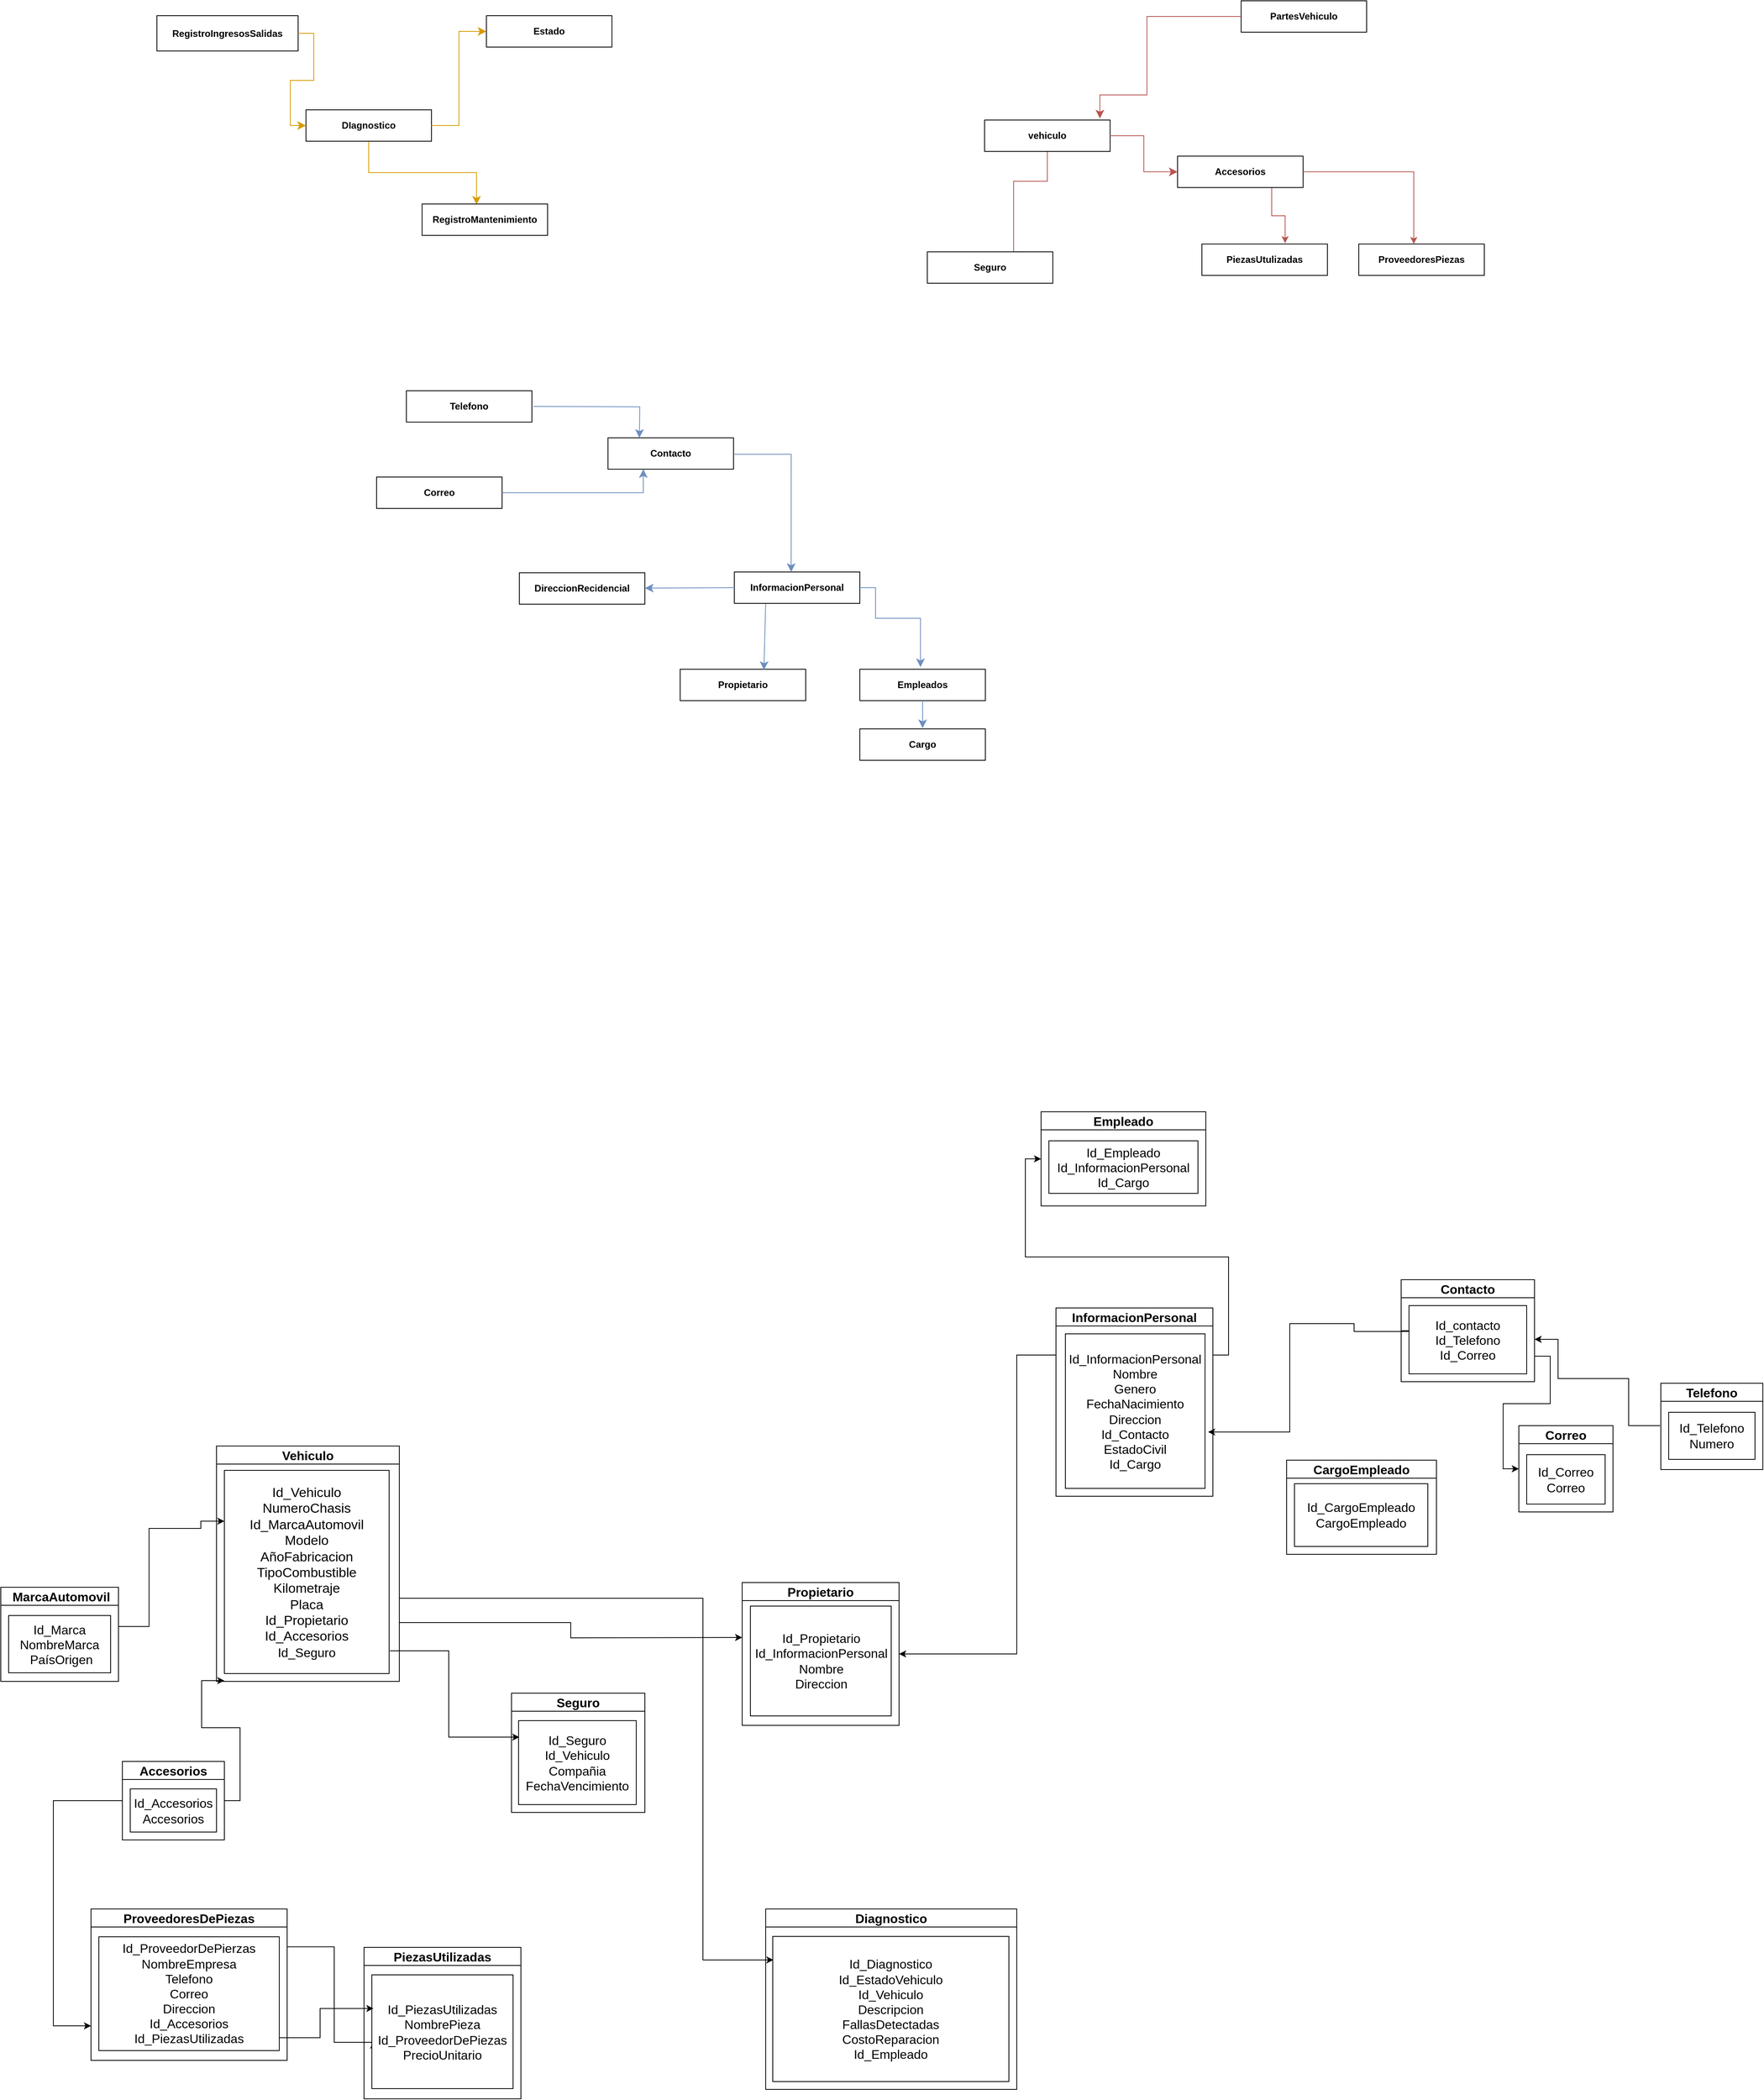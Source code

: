 <mxfile version="21.6.6" type="github">
  <diagram name="Page-1" id="v_KNb9IIgvCKRsmdT4mX">
    <mxGraphModel dx="3749" dy="3336" grid="1" gridSize="10" guides="1" tooltips="1" connect="1" arrows="1" fold="1" page="1" pageScale="1" pageWidth="850" pageHeight="1100" math="0" shadow="0">
      <root>
        <mxCell id="0" />
        <mxCell id="1" parent="0" />
        <mxCell id="u1IWB9qOmliTQuYAhLdm-103" style="edgeStyle=orthogonalEdgeStyle;rounded=0;orthogonalLoop=1;jettySize=auto;html=1;exitX=0.5;exitY=1;exitDx=0;exitDy=0;entryX=0.664;entryY=0.107;entryDx=0;entryDy=0;entryPerimeter=0;fontSize=12;startSize=8;endSize=8;fillColor=#f8cecc;strokeColor=#b85450;" parent="1" source="4ENBnxS4jCJEMje_JMNm-1" target="4ENBnxS4jCJEMje_JMNm-11" edge="1">
          <mxGeometry relative="1" as="geometry">
            <Array as="points">
              <mxPoint x="80" y="-1547" />
              <mxPoint x="52" y="-1547" />
              <mxPoint x="52" y="-1493" />
            </Array>
          </mxGeometry>
        </mxCell>
        <mxCell id="4ENBnxS4jCJEMje_JMNm-1" value="" style="shape=table;startSize=0;container=1;collapsible=0;childLayout=tableLayout;" parent="1" vertex="1">
          <mxGeometry x="15" y="-1625" width="160" height="40" as="geometry" />
        </mxCell>
        <mxCell id="4ENBnxS4jCJEMje_JMNm-2" value="" style="shape=tableRow;horizontal=0;startSize=0;swimlaneHead=0;swimlaneBody=0;strokeColor=inherit;top=0;left=0;bottom=0;right=0;collapsible=0;dropTarget=0;fillColor=none;points=[[0,0.5],[1,0.5]];portConstraint=eastwest;" parent="4ENBnxS4jCJEMje_JMNm-1" vertex="1">
          <mxGeometry width="160" height="40" as="geometry" />
        </mxCell>
        <mxCell id="4ENBnxS4jCJEMje_JMNm-3" value="&lt;b&gt;vehiculo&lt;/b&gt;" style="shape=partialRectangle;html=1;whiteSpace=wrap;connectable=0;strokeColor=inherit;overflow=hidden;fillColor=none;top=0;left=0;bottom=0;right=0;pointerEvents=1;" parent="4ENBnxS4jCJEMje_JMNm-2" vertex="1">
          <mxGeometry width="160" height="40" as="geometry">
            <mxRectangle width="160" height="40" as="alternateBounds" />
          </mxGeometry>
        </mxCell>
        <mxCell id="4ENBnxS4jCJEMje_JMNm-4" value="" style="shape=table;startSize=0;container=1;collapsible=0;childLayout=tableLayout;" parent="1" vertex="1">
          <mxGeometry x="-373" y="-925" width="160" height="40" as="geometry" />
        </mxCell>
        <mxCell id="4ENBnxS4jCJEMje_JMNm-5" value="" style="shape=tableRow;horizontal=0;startSize=0;swimlaneHead=0;swimlaneBody=0;strokeColor=inherit;top=0;left=0;bottom=0;right=0;collapsible=0;dropTarget=0;fillColor=none;points=[[0,0.5],[1,0.5]];portConstraint=eastwest;" parent="4ENBnxS4jCJEMje_JMNm-4" vertex="1">
          <mxGeometry width="160" height="40" as="geometry" />
        </mxCell>
        <mxCell id="4ENBnxS4jCJEMje_JMNm-6" value="&lt;b&gt;Propietario&lt;/b&gt;" style="shape=partialRectangle;html=1;whiteSpace=wrap;connectable=0;strokeColor=inherit;overflow=hidden;fillColor=none;top=0;left=0;bottom=0;right=0;pointerEvents=1;" parent="4ENBnxS4jCJEMje_JMNm-5" vertex="1">
          <mxGeometry width="160" height="40" as="geometry">
            <mxRectangle width="160" height="40" as="alternateBounds" />
          </mxGeometry>
        </mxCell>
        <mxCell id="4ENBnxS4jCJEMje_JMNm-10" value="" style="shape=table;startSize=0;container=1;collapsible=0;childLayout=tableLayout;" parent="1" vertex="1">
          <mxGeometry x="-58" y="-1457" width="160" height="40" as="geometry" />
        </mxCell>
        <mxCell id="4ENBnxS4jCJEMje_JMNm-11" value="" style="shape=tableRow;horizontal=0;startSize=0;swimlaneHead=0;swimlaneBody=0;strokeColor=inherit;top=0;left=0;bottom=0;right=0;collapsible=0;dropTarget=0;fillColor=none;points=[[0,0.5],[1,0.5]];portConstraint=eastwest;" parent="4ENBnxS4jCJEMje_JMNm-10" vertex="1">
          <mxGeometry width="160" height="40" as="geometry" />
        </mxCell>
        <mxCell id="4ENBnxS4jCJEMje_JMNm-12" value="&lt;b&gt;Seguro&lt;/b&gt;" style="shape=partialRectangle;html=1;whiteSpace=wrap;connectable=0;strokeColor=inherit;overflow=hidden;fillColor=none;top=0;left=0;bottom=0;right=0;pointerEvents=1;" parent="4ENBnxS4jCJEMje_JMNm-11" vertex="1">
          <mxGeometry width="160" height="40" as="geometry">
            <mxRectangle width="160" height="40" as="alternateBounds" />
          </mxGeometry>
        </mxCell>
        <mxCell id="4ENBnxS4jCJEMje_JMNm-13" value="" style="shape=table;startSize=0;container=1;collapsible=0;childLayout=tableLayout;" parent="1" vertex="1">
          <mxGeometry x="-1040" y="-1758" width="180" height="45" as="geometry" />
        </mxCell>
        <mxCell id="4ENBnxS4jCJEMje_JMNm-14" value="" style="shape=tableRow;horizontal=0;startSize=0;swimlaneHead=0;swimlaneBody=0;strokeColor=inherit;top=0;left=0;bottom=0;right=0;collapsible=0;dropTarget=0;fillColor=none;points=[[0,0.5],[1,0.5]];portConstraint=eastwest;" parent="4ENBnxS4jCJEMje_JMNm-13" vertex="1">
          <mxGeometry width="180" height="45" as="geometry" />
        </mxCell>
        <mxCell id="4ENBnxS4jCJEMje_JMNm-15" value="&lt;b&gt;RegistroIngresosSalidas&lt;/b&gt;" style="shape=partialRectangle;html=1;whiteSpace=wrap;connectable=0;strokeColor=inherit;overflow=hidden;fillColor=none;top=0;left=0;bottom=0;right=0;pointerEvents=1;" parent="4ENBnxS4jCJEMje_JMNm-14" vertex="1">
          <mxGeometry width="180" height="45" as="geometry">
            <mxRectangle width="180" height="45" as="alternateBounds" />
          </mxGeometry>
        </mxCell>
        <mxCell id="gA-Kbzovyv9Dv5qTg1MU-6" style="edgeStyle=orthogonalEdgeStyle;rounded=0;orthogonalLoop=1;jettySize=auto;html=1;exitX=0.75;exitY=1;exitDx=0;exitDy=0;entryX=0.663;entryY=-0.025;entryDx=0;entryDy=0;entryPerimeter=0;fillColor=#f8cecc;strokeColor=#b85450;" parent="1" source="4ENBnxS4jCJEMje_JMNm-19" target="u1IWB9qOmliTQuYAhLdm-123" edge="1">
          <mxGeometry relative="1" as="geometry" />
        </mxCell>
        <mxCell id="4ENBnxS4jCJEMje_JMNm-19" value="" style="shape=table;startSize=0;container=1;collapsible=0;childLayout=tableLayout;" parent="1" vertex="1">
          <mxGeometry x="261" y="-1579" width="160" height="40" as="geometry" />
        </mxCell>
        <mxCell id="4ENBnxS4jCJEMje_JMNm-20" value="" style="shape=tableRow;horizontal=0;startSize=0;swimlaneHead=0;swimlaneBody=0;strokeColor=inherit;top=0;left=0;bottom=0;right=0;collapsible=0;dropTarget=0;fillColor=none;points=[[0,0.5],[1,0.5]];portConstraint=eastwest;" parent="4ENBnxS4jCJEMje_JMNm-19" vertex="1">
          <mxGeometry width="160" height="40" as="geometry" />
        </mxCell>
        <mxCell id="4ENBnxS4jCJEMje_JMNm-21" value="&lt;b&gt;Accesorios&lt;/b&gt;" style="shape=partialRectangle;html=1;whiteSpace=wrap;connectable=0;strokeColor=inherit;overflow=hidden;fillColor=none;top=0;left=0;bottom=0;right=0;pointerEvents=1;" parent="4ENBnxS4jCJEMje_JMNm-20" vertex="1">
          <mxGeometry width="160" height="40" as="geometry">
            <mxRectangle width="160" height="40" as="alternateBounds" />
          </mxGeometry>
        </mxCell>
        <mxCell id="u1IWB9qOmliTQuYAhLdm-108" value="" style="edgeStyle=orthogonalEdgeStyle;rounded=0;orthogonalLoop=1;jettySize=auto;html=1;fontSize=12;startSize=8;endSize=8;entryX=0.434;entryY=0.019;entryDx=0;entryDy=0;entryPerimeter=0;fillColor=#ffe6cc;strokeColor=#d79b00;" parent="1" source="4ENBnxS4jCJEMje_JMNm-22" target="u1IWB9qOmliTQuYAhLdm-88" edge="1">
          <mxGeometry relative="1" as="geometry">
            <mxPoint x="-780.723" y="-1450" as="targetPoint" />
          </mxGeometry>
        </mxCell>
        <mxCell id="4ENBnxS4jCJEMje_JMNm-22" value="" style="shape=table;startSize=0;container=1;collapsible=0;childLayout=tableLayout;" parent="1" vertex="1">
          <mxGeometry x="-850" y="-1638" width="160" height="40" as="geometry" />
        </mxCell>
        <mxCell id="4ENBnxS4jCJEMje_JMNm-23" value="" style="shape=tableRow;horizontal=0;startSize=0;swimlaneHead=0;swimlaneBody=0;strokeColor=inherit;top=0;left=0;bottom=0;right=0;collapsible=0;dropTarget=0;fillColor=none;points=[[0,0.5],[1,0.5]];portConstraint=eastwest;" parent="4ENBnxS4jCJEMje_JMNm-22" vertex="1">
          <mxGeometry width="160" height="40" as="geometry" />
        </mxCell>
        <mxCell id="4ENBnxS4jCJEMje_JMNm-24" value="&lt;b&gt;DIagnostico&lt;/b&gt;" style="shape=partialRectangle;html=1;whiteSpace=wrap;connectable=0;strokeColor=inherit;overflow=hidden;fillColor=none;top=0;left=0;bottom=0;right=0;pointerEvents=1;" parent="4ENBnxS4jCJEMje_JMNm-23" vertex="1">
          <mxGeometry width="160" height="40" as="geometry">
            <mxRectangle width="160" height="40" as="alternateBounds" />
          </mxGeometry>
        </mxCell>
        <mxCell id="u1IWB9qOmliTQuYAhLdm-117" style="edgeStyle=none;curved=1;rounded=0;orthogonalLoop=1;jettySize=auto;html=1;exitX=0.25;exitY=1;exitDx=0;exitDy=0;entryX=0.667;entryY=0.021;entryDx=0;entryDy=0;entryPerimeter=0;fontSize=12;startSize=8;endSize=8;fillColor=#dae8fc;strokeColor=#6c8ebf;" parent="1" source="4ENBnxS4jCJEMje_JMNm-25" target="4ENBnxS4jCJEMje_JMNm-5" edge="1">
          <mxGeometry relative="1" as="geometry" />
        </mxCell>
        <mxCell id="4ENBnxS4jCJEMje_JMNm-25" value="" style="shape=table;startSize=0;container=1;collapsible=0;childLayout=tableLayout;" parent="1" vertex="1">
          <mxGeometry x="-304" y="-1049" width="160" height="40" as="geometry" />
        </mxCell>
        <mxCell id="4ENBnxS4jCJEMje_JMNm-26" value="" style="shape=tableRow;horizontal=0;startSize=0;swimlaneHead=0;swimlaneBody=0;strokeColor=inherit;top=0;left=0;bottom=0;right=0;collapsible=0;dropTarget=0;fillColor=none;points=[[0,0.5],[1,0.5]];portConstraint=eastwest;" parent="4ENBnxS4jCJEMje_JMNm-25" vertex="1">
          <mxGeometry width="160" height="40" as="geometry" />
        </mxCell>
        <mxCell id="4ENBnxS4jCJEMje_JMNm-27" value="&lt;b&gt;InformacionPersonal&lt;/b&gt;" style="shape=partialRectangle;html=1;whiteSpace=wrap;connectable=0;strokeColor=inherit;overflow=hidden;fillColor=none;top=0;left=0;bottom=0;right=0;pointerEvents=1;" parent="4ENBnxS4jCJEMje_JMNm-26" vertex="1">
          <mxGeometry width="160" height="40" as="geometry">
            <mxRectangle width="160" height="40" as="alternateBounds" />
          </mxGeometry>
        </mxCell>
        <mxCell id="4ENBnxS4jCJEMje_JMNm-28" value="" style="shape=table;startSize=0;container=1;collapsible=0;childLayout=tableLayout;" parent="1" vertex="1">
          <mxGeometry x="342" y="-1777" width="160" height="40" as="geometry" />
        </mxCell>
        <mxCell id="4ENBnxS4jCJEMje_JMNm-29" value="" style="shape=tableRow;horizontal=0;startSize=0;swimlaneHead=0;swimlaneBody=0;strokeColor=inherit;top=0;left=0;bottom=0;right=0;collapsible=0;dropTarget=0;fillColor=none;points=[[0,0.5],[1,0.5]];portConstraint=eastwest;" parent="4ENBnxS4jCJEMje_JMNm-28" vertex="1">
          <mxGeometry width="160" height="40" as="geometry" />
        </mxCell>
        <mxCell id="4ENBnxS4jCJEMje_JMNm-30" value="&lt;b&gt;PartesVehiculo&lt;/b&gt;" style="shape=partialRectangle;html=1;whiteSpace=wrap;connectable=0;strokeColor=inherit;overflow=hidden;fillColor=none;top=0;left=0;bottom=0;right=0;pointerEvents=1;" parent="4ENBnxS4jCJEMje_JMNm-29" vertex="1">
          <mxGeometry width="160" height="40" as="geometry">
            <mxRectangle width="160" height="40" as="alternateBounds" />
          </mxGeometry>
        </mxCell>
        <mxCell id="4ENBnxS4jCJEMje_JMNm-34" value="" style="shape=table;startSize=0;container=1;collapsible=0;childLayout=tableLayout;" parent="1" vertex="1">
          <mxGeometry x="-620" y="-1758" width="160" height="40" as="geometry" />
        </mxCell>
        <mxCell id="4ENBnxS4jCJEMje_JMNm-35" value="" style="shape=tableRow;horizontal=0;startSize=0;swimlaneHead=0;swimlaneBody=0;strokeColor=inherit;top=0;left=0;bottom=0;right=0;collapsible=0;dropTarget=0;fillColor=none;points=[[0,0.5],[1,0.5]];portConstraint=eastwest;" parent="4ENBnxS4jCJEMje_JMNm-34" vertex="1">
          <mxGeometry width="160" height="40" as="geometry" />
        </mxCell>
        <mxCell id="4ENBnxS4jCJEMje_JMNm-36" value="&lt;b&gt;Estado&lt;/b&gt;" style="shape=partialRectangle;html=1;whiteSpace=wrap;connectable=0;strokeColor=inherit;overflow=hidden;fillColor=none;top=0;left=0;bottom=0;right=0;pointerEvents=1;" parent="4ENBnxS4jCJEMje_JMNm-35" vertex="1">
          <mxGeometry width="160" height="40" as="geometry">
            <mxRectangle width="160" height="40" as="alternateBounds" />
          </mxGeometry>
        </mxCell>
        <mxCell id="4ENBnxS4jCJEMje_JMNm-37" value="" style="shape=table;startSize=0;container=1;collapsible=0;childLayout=tableLayout;" parent="1" vertex="1">
          <mxGeometry x="-465" y="-1220" width="160" height="40" as="geometry" />
        </mxCell>
        <mxCell id="4ENBnxS4jCJEMje_JMNm-38" value="" style="shape=tableRow;horizontal=0;startSize=0;swimlaneHead=0;swimlaneBody=0;strokeColor=inherit;top=0;left=0;bottom=0;right=0;collapsible=0;dropTarget=0;fillColor=none;points=[[0,0.5],[1,0.5]];portConstraint=eastwest;" parent="4ENBnxS4jCJEMje_JMNm-37" vertex="1">
          <mxGeometry width="160" height="40" as="geometry" />
        </mxCell>
        <mxCell id="4ENBnxS4jCJEMje_JMNm-39" value="&lt;b&gt;Contacto&lt;/b&gt;" style="shape=partialRectangle;html=1;whiteSpace=wrap;connectable=0;strokeColor=inherit;overflow=hidden;fillColor=none;top=0;left=0;bottom=0;right=0;pointerEvents=1;" parent="4ENBnxS4jCJEMje_JMNm-38" vertex="1">
          <mxGeometry width="160" height="40" as="geometry">
            <mxRectangle width="160" height="40" as="alternateBounds" />
          </mxGeometry>
        </mxCell>
        <mxCell id="gA-Kbzovyv9Dv5qTg1MU-23" style="edgeStyle=orthogonalEdgeStyle;rounded=0;orthogonalLoop=1;jettySize=auto;html=1;exitX=0.75;exitY=1;exitDx=0;exitDy=0;" parent="1" edge="1">
          <mxGeometry relative="1" as="geometry">
            <mxPoint x="-578" y="436" as="targetPoint" />
            <mxPoint x="-743" y="326" as="sourcePoint" />
            <Array as="points">
              <mxPoint x="-668" y="326" />
              <mxPoint x="-668" y="436" />
            </Array>
          </mxGeometry>
        </mxCell>
        <mxCell id="gA-Kbzovyv9Dv5qTg1MU-31" style="edgeStyle=orthogonalEdgeStyle;rounded=0;orthogonalLoop=1;jettySize=auto;html=1;exitX=1;exitY=0.75;exitDx=0;exitDy=0;" parent="1" source="u1IWB9qOmliTQuYAhLdm-1" edge="1">
          <mxGeometry relative="1" as="geometry">
            <mxPoint x="-294" y="309" as="targetPoint" />
          </mxGeometry>
        </mxCell>
        <mxCell id="gA-Kbzovyv9Dv5qTg1MU-49" style="edgeStyle=orthogonalEdgeStyle;rounded=0;orthogonalLoop=1;jettySize=auto;html=1;exitX=1;exitY=0.5;exitDx=0;exitDy=0;entryX=0.003;entryY=0.162;entryDx=0;entryDy=0;entryPerimeter=0;" parent="1" source="u1IWB9qOmliTQuYAhLdm-1" target="gA-Kbzovyv9Dv5qTg1MU-48" edge="1">
          <mxGeometry relative="1" as="geometry">
            <Array as="points">
              <mxPoint x="-344" y="259" />
              <mxPoint x="-344" y="720" />
            </Array>
          </mxGeometry>
        </mxCell>
        <mxCell id="u1IWB9qOmliTQuYAhLdm-1" value="Vehiculo" style="swimlane;whiteSpace=wrap;html=1;fontSize=16;fillColor=none;" parent="1" vertex="1">
          <mxGeometry x="-964" y="65" width="233" height="300" as="geometry">
            <mxRectangle x="-930" y="20" width="110" height="36" as="alternateBounds" />
          </mxGeometry>
        </mxCell>
        <mxCell id="u1IWB9qOmliTQuYAhLdm-2" value="&lt;div style=&quot;font-size: 17px;&quot;&gt;&lt;font style=&quot;font-size: 17px;&quot;&gt;Id_Vehiculo&lt;/font&gt;&lt;/div&gt;&lt;div style=&quot;font-size: 17px;&quot;&gt;&lt;font style=&quot;font-size: 17px;&quot;&gt;NumeroChasis&lt;/font&gt;&lt;/div&gt;&lt;div style=&quot;font-size: 17px;&quot;&gt;&lt;font style=&quot;font-size: 17px;&quot;&gt;Id_MarcaAutomovil&lt;/font&gt;&lt;/div&gt;&lt;div style=&quot;font-size: 17px;&quot;&gt;&lt;font style=&quot;font-size: 17px;&quot;&gt;Modelo&lt;/font&gt;&lt;/div&gt;&lt;div style=&quot;font-size: 17px;&quot;&gt;&lt;font style=&quot;font-size: 17px;&quot;&gt;AñoFabricacion&lt;/font&gt;&lt;/div&gt;&lt;div style=&quot;font-size: 17px;&quot;&gt;&lt;font style=&quot;font-size: 17px;&quot;&gt;TipoCombustible&lt;/font&gt;&lt;/div&gt;&lt;div style=&quot;font-size: 17px;&quot;&gt;&lt;font style=&quot;font-size: 17px;&quot;&gt;Kilometraje&lt;/font&gt;&lt;/div&gt;&lt;div style=&quot;font-size: 17px;&quot;&gt;&lt;font style=&quot;font-size: 17px;&quot;&gt;Placa&lt;/font&gt;&lt;/div&gt;&lt;div style=&quot;font-size: 17px;&quot;&gt;&lt;font style=&quot;font-size: 17px;&quot;&gt;Id_Propietario&lt;/font&gt;&lt;/div&gt;&lt;div style=&quot;font-size: 17px;&quot;&gt;&lt;font style=&quot;font-size: 17px;&quot;&gt;Id_Accesorios&lt;font style=&quot;font-size: 17px;&quot;&gt;&lt;br&gt;&lt;/font&gt;&lt;/font&gt;&lt;/div&gt;&lt;div&gt;Id_Seguro&lt;br&gt;&lt;/div&gt;" style="rounded=0;whiteSpace=wrap;html=1;fontSize=16;fillColor=none;" parent="u1IWB9qOmliTQuYAhLdm-1" vertex="1">
          <mxGeometry x="10" y="31" width="210" height="259" as="geometry" />
        </mxCell>
        <mxCell id="u1IWB9qOmliTQuYAhLdm-3" value="Propietario" style="swimlane;whiteSpace=wrap;html=1;fontSize=16;" parent="1" vertex="1">
          <mxGeometry x="-294" y="239" width="200" height="182" as="geometry">
            <mxRectangle x="-399" y="390" width="120" height="40" as="alternateBounds" />
          </mxGeometry>
        </mxCell>
        <mxCell id="u1IWB9qOmliTQuYAhLdm-5" value="&lt;div&gt;Id_Propietario&lt;/div&gt;&lt;div&gt;Id_InformacionPersonal&lt;br&gt;&lt;/div&gt;&lt;div&gt;Nombre&lt;/div&gt;&lt;div&gt;Direccion&lt;/div&gt;" style="rounded=0;whiteSpace=wrap;html=1;fontSize=16;" parent="u1IWB9qOmliTQuYAhLdm-3" vertex="1">
          <mxGeometry x="10.5" y="30" width="179.5" height="140" as="geometry" />
        </mxCell>
        <mxCell id="gA-Kbzovyv9Dv5qTg1MU-26" style="edgeStyle=orthogonalEdgeStyle;rounded=0;orthogonalLoop=1;jettySize=auto;html=1;exitX=0;exitY=0.25;exitDx=0;exitDy=0;entryX=1;entryY=0.5;entryDx=0;entryDy=0;" parent="1" source="u1IWB9qOmliTQuYAhLdm-9" target="u1IWB9qOmliTQuYAhLdm-3" edge="1">
          <mxGeometry relative="1" as="geometry">
            <Array as="points">
              <mxPoint x="56" y="-51" />
              <mxPoint x="56" y="330" />
            </Array>
          </mxGeometry>
        </mxCell>
        <mxCell id="gA-Kbzovyv9Dv5qTg1MU-30" style="edgeStyle=orthogonalEdgeStyle;rounded=0;orthogonalLoop=1;jettySize=auto;html=1;exitX=1;exitY=0.25;exitDx=0;exitDy=0;entryX=0;entryY=0.5;entryDx=0;entryDy=0;" parent="1" source="u1IWB9qOmliTQuYAhLdm-9" target="gA-Kbzovyv9Dv5qTg1MU-18" edge="1">
          <mxGeometry relative="1" as="geometry" />
        </mxCell>
        <mxCell id="u1IWB9qOmliTQuYAhLdm-9" value="InformacionPersonal" style="swimlane;whiteSpace=wrap;html=1;fontSize=16;" parent="1" vertex="1">
          <mxGeometry x="106" y="-111" width="200" height="240" as="geometry">
            <mxRectangle x="140" y="70" width="200" height="36" as="alternateBounds" />
          </mxGeometry>
        </mxCell>
        <mxCell id="u1IWB9qOmliTQuYAhLdm-11" value="&lt;div&gt;Id_InformacionPersonal&lt;/div&gt;&lt;div&gt;Nombre&lt;/div&gt;&lt;div&gt;Genero&lt;/div&gt;&lt;div&gt;FechaNacimiento&lt;/div&gt;&lt;div&gt;Direccion&lt;/div&gt;&lt;div&gt;Id_Contacto&lt;/div&gt;&lt;div&gt;EstadoCivil&lt;/div&gt;&lt;div&gt;Id_Cargo&lt;br&gt;&lt;/div&gt;" style="rounded=0;whiteSpace=wrap;html=1;fontSize=16;" parent="u1IWB9qOmliTQuYAhLdm-9" vertex="1">
          <mxGeometry x="12" y="33" width="178" height="197" as="geometry" />
        </mxCell>
        <mxCell id="gA-Kbzovyv9Dv5qTg1MU-35" style="edgeStyle=orthogonalEdgeStyle;rounded=0;orthogonalLoop=1;jettySize=auto;html=1;" parent="1" edge="1">
          <mxGeometry relative="1" as="geometry">
            <mxPoint x="716" y="-71" as="targetPoint" />
            <mxPoint x="876" y="39" as="sourcePoint" />
            <Array as="points">
              <mxPoint x="836" y="-21" />
              <mxPoint x="746" y="-21" />
              <mxPoint x="746" y="-71" />
            </Array>
          </mxGeometry>
        </mxCell>
        <mxCell id="u1IWB9qOmliTQuYAhLdm-12" value="Telefono" style="swimlane;whiteSpace=wrap;html=1;fontSize=16;" parent="1" vertex="1">
          <mxGeometry x="877" y="-15" width="130" height="110" as="geometry">
            <mxRectangle x="-70" y="440" width="110" height="38" as="alternateBounds" />
          </mxGeometry>
        </mxCell>
        <mxCell id="u1IWB9qOmliTQuYAhLdm-13" value="&lt;div&gt;Id_Telefono&lt;/div&gt;&lt;div&gt;Numero&lt;/div&gt;" style="rounded=0;whiteSpace=wrap;html=1;fontSize=16;" parent="u1IWB9qOmliTQuYAhLdm-12" vertex="1">
          <mxGeometry x="10" y="37" width="110" height="60" as="geometry" />
        </mxCell>
        <mxCell id="u1IWB9qOmliTQuYAhLdm-19" value="Correo" style="swimlane;whiteSpace=wrap;html=1;fontSize=16;" parent="1" vertex="1">
          <mxGeometry x="696" y="39" width="120" height="110" as="geometry">
            <mxRectangle x="1000" y="-170" width="90" height="40" as="alternateBounds" />
          </mxGeometry>
        </mxCell>
        <mxCell id="u1IWB9qOmliTQuYAhLdm-21" value="&lt;div&gt;Id_Correo&lt;/div&gt;&lt;div&gt;Correo&lt;br&gt;&lt;/div&gt;" style="rounded=0;whiteSpace=wrap;html=1;fontSize=16;" parent="u1IWB9qOmliTQuYAhLdm-19" vertex="1">
          <mxGeometry x="10" y="37" width="100" height="63" as="geometry" />
        </mxCell>
        <mxCell id="u1IWB9qOmliTQuYAhLdm-22" value="CargoEmpleado" style="swimlane;whiteSpace=wrap;html=1;fontSize=16;" parent="1" vertex="1">
          <mxGeometry x="400" y="83" width="191" height="120" as="geometry">
            <mxRectangle x="-162" y="680" width="120" height="36" as="alternateBounds" />
          </mxGeometry>
        </mxCell>
        <mxCell id="u1IWB9qOmliTQuYAhLdm-23" value="&lt;div&gt;Id_CargoEmpleado&lt;/div&gt;&lt;div&gt;CargoEmpleado&lt;/div&gt;" style="rounded=0;whiteSpace=wrap;html=1;fontSize=16;" parent="u1IWB9qOmliTQuYAhLdm-22" vertex="1">
          <mxGeometry x="10" y="30" width="170" height="80" as="geometry" />
        </mxCell>
        <mxCell id="gA-Kbzovyv9Dv5qTg1MU-33" style="edgeStyle=orthogonalEdgeStyle;rounded=0;orthogonalLoop=1;jettySize=auto;html=1;exitX=0;exitY=0.5;exitDx=0;exitDy=0;" parent="1" source="u1IWB9qOmliTQuYAhLdm-24" edge="1">
          <mxGeometry relative="1" as="geometry">
            <mxPoint x="-1124" y="804" as="targetPoint" />
            <Array as="points">
              <mxPoint x="-1172" y="517" />
              <mxPoint x="-1172" y="804" />
            </Array>
          </mxGeometry>
        </mxCell>
        <mxCell id="gA-Kbzovyv9Dv5qTg1MU-39" style="edgeStyle=orthogonalEdgeStyle;rounded=0;orthogonalLoop=1;jettySize=auto;html=1;exitX=1;exitY=0.5;exitDx=0;exitDy=0;" parent="1" source="u1IWB9qOmliTQuYAhLdm-24" edge="1">
          <mxGeometry relative="1" as="geometry">
            <mxPoint x="-954" y="364" as="targetPoint" />
            <Array as="points">
              <mxPoint x="-934" y="517" />
              <mxPoint x="-934" y="424" />
              <mxPoint x="-983" y="424" />
            </Array>
          </mxGeometry>
        </mxCell>
        <mxCell id="u1IWB9qOmliTQuYAhLdm-24" value="Accesorios" style="swimlane;whiteSpace=wrap;html=1;fontSize=16;" parent="1" vertex="1">
          <mxGeometry x="-1084" y="467" width="130" height="100" as="geometry">
            <mxRectangle x="-425" y="590" width="130" height="37" as="alternateBounds" />
          </mxGeometry>
        </mxCell>
        <mxCell id="u1IWB9qOmliTQuYAhLdm-26" value="&lt;div&gt;Id_Accesorios&lt;/div&gt;&lt;div&gt;Accesorios&lt;br&gt;&lt;/div&gt;" style="rounded=0;whiteSpace=wrap;html=1;fontSize=16;" parent="u1IWB9qOmliTQuYAhLdm-24" vertex="1">
          <mxGeometry x="10" y="35" width="110" height="55" as="geometry" />
        </mxCell>
        <mxCell id="u1IWB9qOmliTQuYAhLdm-27" value="Seguro" style="swimlane;whiteSpace=wrap;html=1;fontSize=16;" parent="1" vertex="1">
          <mxGeometry x="-588" y="380" width="170" height="152" as="geometry">
            <mxRectangle x="-240" y="80" width="100" height="40" as="alternateBounds" />
          </mxGeometry>
        </mxCell>
        <mxCell id="u1IWB9qOmliTQuYAhLdm-28" value="&lt;div&gt;Id_Seguro&lt;/div&gt;&lt;div&gt;Id_Vehiculo&lt;/div&gt;&lt;div&gt;Compañia&lt;/div&gt;&lt;div&gt;FechaVencimiento&lt;br&gt;&lt;/div&gt;" style="rounded=0;whiteSpace=wrap;html=1;fontSize=16;" parent="u1IWB9qOmliTQuYAhLdm-27" vertex="1">
          <mxGeometry x="9" y="35" width="150" height="107" as="geometry" />
        </mxCell>
        <mxCell id="gA-Kbzovyv9Dv5qTg1MU-12" style="edgeStyle=orthogonalEdgeStyle;rounded=0;orthogonalLoop=1;jettySize=auto;html=1;exitX=1;exitY=0.5;exitDx=0;exitDy=0;entryX=0;entryY=0.25;entryDx=0;entryDy=0;" parent="1" source="u1IWB9qOmliTQuYAhLdm-29" target="u1IWB9qOmliTQuYAhLdm-2" edge="1">
          <mxGeometry relative="1" as="geometry">
            <Array as="points">
              <mxPoint x="-1089" y="295" />
              <mxPoint x="-1050" y="295" />
              <mxPoint x="-1050" y="170" />
              <mxPoint x="-984" y="170" />
            </Array>
          </mxGeometry>
        </mxCell>
        <mxCell id="u1IWB9qOmliTQuYAhLdm-29" value="&amp;nbsp;MarcaAutomovil" style="swimlane;whiteSpace=wrap;html=1;fontSize=16;" parent="1" vertex="1">
          <mxGeometry x="-1239" y="245" width="150" height="120" as="geometry">
            <mxRectangle x="120" y="90" width="160" height="41" as="alternateBounds" />
          </mxGeometry>
        </mxCell>
        <mxCell id="u1IWB9qOmliTQuYAhLdm-40" value="&lt;div align=&quot;center&quot;&gt;&lt;div&gt;Id_Marca&lt;/div&gt;&lt;div&gt;NombreMarca&lt;br&gt;&lt;/div&gt;&amp;nbsp;PaísOrigen&lt;/div&gt;" style="rounded=0;whiteSpace=wrap;html=1;fontSize=16;align=center;" parent="u1IWB9qOmliTQuYAhLdm-29" vertex="1">
          <mxGeometry x="10" y="36" width="130" height="73" as="geometry" />
        </mxCell>
        <mxCell id="u1IWB9qOmliTQuYAhLdm-65" value="" style="shape=table;startSize=0;container=1;collapsible=0;childLayout=tableLayout;" parent="1" vertex="1">
          <mxGeometry x="-144" y="-925" width="160" height="40" as="geometry" />
        </mxCell>
        <mxCell id="u1IWB9qOmliTQuYAhLdm-66" value="" style="shape=tableRow;horizontal=0;startSize=0;swimlaneHead=0;swimlaneBody=0;strokeColor=inherit;top=0;left=0;bottom=0;right=0;collapsible=0;dropTarget=0;fillColor=none;points=[[0,0.5],[1,0.5]];portConstraint=eastwest;" parent="u1IWB9qOmliTQuYAhLdm-65" vertex="1">
          <mxGeometry width="160" height="40" as="geometry" />
        </mxCell>
        <mxCell id="u1IWB9qOmliTQuYAhLdm-67" value="&lt;b&gt;Empleados&lt;/b&gt;" style="shape=partialRectangle;html=1;whiteSpace=wrap;connectable=0;strokeColor=inherit;overflow=hidden;fillColor=none;top=0;left=0;bottom=0;right=0;pointerEvents=1;" parent="u1IWB9qOmliTQuYAhLdm-66" vertex="1">
          <mxGeometry width="160" height="40" as="geometry">
            <mxRectangle width="160" height="40" as="alternateBounds" />
          </mxGeometry>
        </mxCell>
        <mxCell id="u1IWB9qOmliTQuYAhLdm-68" value="" style="shape=table;startSize=0;container=1;collapsible=0;childLayout=tableLayout;" parent="1" vertex="1">
          <mxGeometry x="-144" y="-849" width="160" height="40" as="geometry" />
        </mxCell>
        <mxCell id="u1IWB9qOmliTQuYAhLdm-69" value="" style="shape=tableRow;horizontal=0;startSize=0;swimlaneHead=0;swimlaneBody=0;strokeColor=inherit;top=0;left=0;bottom=0;right=0;collapsible=0;dropTarget=0;fillColor=none;points=[[0,0.5],[1,0.5]];portConstraint=eastwest;" parent="u1IWB9qOmliTQuYAhLdm-68" vertex="1">
          <mxGeometry width="160" height="40" as="geometry" />
        </mxCell>
        <mxCell id="u1IWB9qOmliTQuYAhLdm-70" value="&lt;b&gt;Cargo&lt;/b&gt;" style="shape=partialRectangle;html=1;whiteSpace=wrap;connectable=0;strokeColor=inherit;overflow=hidden;fillColor=none;top=0;left=0;bottom=0;right=0;pointerEvents=1;" parent="u1IWB9qOmliTQuYAhLdm-69" vertex="1">
          <mxGeometry width="160" height="40" as="geometry">
            <mxRectangle width="160" height="40" as="alternateBounds" />
          </mxGeometry>
        </mxCell>
        <mxCell id="u1IWB9qOmliTQuYAhLdm-71" style="edgeStyle=none;curved=1;rounded=0;orthogonalLoop=1;jettySize=auto;html=1;fontSize=12;startSize=8;endSize=8;fillColor=#dae8fc;strokeColor=#6c8ebf;" parent="1" source="u1IWB9qOmliTQuYAhLdm-66" edge="1">
          <mxGeometry relative="1" as="geometry">
            <mxPoint x="-64" y="-850" as="targetPoint" />
          </mxGeometry>
        </mxCell>
        <mxCell id="u1IWB9qOmliTQuYAhLdm-73" style="edgeStyle=orthogonalEdgeStyle;rounded=0;orthogonalLoop=1;jettySize=auto;html=1;exitX=1;exitY=0.5;exitDx=0;exitDy=0;entryX=0;entryY=0.5;entryDx=0;entryDy=0;fontSize=12;startSize=8;endSize=8;fillColor=#f8cecc;strokeColor=#b85450;" parent="1" source="4ENBnxS4jCJEMje_JMNm-2" target="4ENBnxS4jCJEMje_JMNm-20" edge="1">
          <mxGeometry relative="1" as="geometry" />
        </mxCell>
        <mxCell id="u1IWB9qOmliTQuYAhLdm-81" style="edgeStyle=orthogonalEdgeStyle;rounded=0;orthogonalLoop=1;jettySize=auto;html=1;entryX=0.578;entryY=-0.016;entryDx=0;entryDy=0;entryPerimeter=0;fontSize=12;startSize=8;endSize=8;fillColor=#dae8fc;strokeColor=#6c8ebf;" parent="1" edge="1">
          <mxGeometry relative="1" as="geometry">
            <mxPoint x="-304" y="-1199" as="sourcePoint" />
            <mxPoint x="-231.52" y="-1049.0" as="targetPoint" />
            <Array as="points">
              <mxPoint x="-231" y="-1199" />
            </Array>
          </mxGeometry>
        </mxCell>
        <mxCell id="u1IWB9qOmliTQuYAhLdm-84" value="" style="shape=table;startSize=0;container=1;collapsible=0;childLayout=tableLayout;" parent="1" vertex="1">
          <mxGeometry x="-760" y="-1170" width="160" height="40" as="geometry" />
        </mxCell>
        <mxCell id="u1IWB9qOmliTQuYAhLdm-85" value="" style="shape=tableRow;horizontal=0;startSize=0;swimlaneHead=0;swimlaneBody=0;strokeColor=inherit;top=0;left=0;bottom=0;right=0;collapsible=0;dropTarget=0;fillColor=none;points=[[0,0.5],[1,0.5]];portConstraint=eastwest;" parent="u1IWB9qOmliTQuYAhLdm-84" vertex="1">
          <mxGeometry width="160" height="40" as="geometry" />
        </mxCell>
        <mxCell id="u1IWB9qOmliTQuYAhLdm-86" value="&lt;b&gt;Correo&lt;/b&gt;" style="shape=partialRectangle;html=1;whiteSpace=wrap;connectable=0;strokeColor=inherit;overflow=hidden;fillColor=none;top=0;left=0;bottom=0;right=0;pointerEvents=1;" parent="u1IWB9qOmliTQuYAhLdm-85" vertex="1">
          <mxGeometry width="160" height="40" as="geometry">
            <mxRectangle width="160" height="40" as="alternateBounds" />
          </mxGeometry>
        </mxCell>
        <mxCell id="u1IWB9qOmliTQuYAhLdm-87" value="" style="shape=table;startSize=0;container=1;collapsible=0;childLayout=tableLayout;" parent="1" vertex="1">
          <mxGeometry x="-702" y="-1518" width="160" height="40" as="geometry" />
        </mxCell>
        <mxCell id="u1IWB9qOmliTQuYAhLdm-88" value="" style="shape=tableRow;horizontal=0;startSize=0;swimlaneHead=0;swimlaneBody=0;strokeColor=inherit;top=0;left=0;bottom=0;right=0;collapsible=0;dropTarget=0;fillColor=none;points=[[0,0.5],[1,0.5]];portConstraint=eastwest;" parent="u1IWB9qOmliTQuYAhLdm-87" vertex="1">
          <mxGeometry width="160" height="40" as="geometry" />
        </mxCell>
        <mxCell id="u1IWB9qOmliTQuYAhLdm-89" value="&lt;b&gt;RegistroMantenimiento&lt;/b&gt;" style="shape=partialRectangle;html=1;whiteSpace=wrap;connectable=0;strokeColor=inherit;overflow=hidden;fillColor=none;top=0;left=0;bottom=0;right=0;pointerEvents=1;" parent="u1IWB9qOmliTQuYAhLdm-88" vertex="1">
          <mxGeometry width="160" height="40" as="geometry">
            <mxRectangle width="160" height="40" as="alternateBounds" />
          </mxGeometry>
        </mxCell>
        <mxCell id="u1IWB9qOmliTQuYAhLdm-90" value="" style="shape=table;startSize=0;container=1;collapsible=0;childLayout=tableLayout;" parent="1" vertex="1">
          <mxGeometry x="-722" y="-1280" width="160" height="40" as="geometry" />
        </mxCell>
        <mxCell id="u1IWB9qOmliTQuYAhLdm-91" value="" style="shape=tableRow;horizontal=0;startSize=0;swimlaneHead=0;swimlaneBody=0;strokeColor=inherit;top=0;left=0;bottom=0;right=0;collapsible=0;dropTarget=0;fillColor=none;points=[[0,0.5],[1,0.5]];portConstraint=eastwest;" parent="u1IWB9qOmliTQuYAhLdm-90" vertex="1">
          <mxGeometry width="160" height="40" as="geometry" />
        </mxCell>
        <mxCell id="u1IWB9qOmliTQuYAhLdm-92" value="&lt;b&gt;Telefono&lt;/b&gt;" style="shape=partialRectangle;html=1;whiteSpace=wrap;connectable=0;strokeColor=inherit;overflow=hidden;fillColor=none;top=0;left=0;bottom=0;right=0;pointerEvents=1;" parent="u1IWB9qOmliTQuYAhLdm-91" vertex="1">
          <mxGeometry width="160" height="40" as="geometry">
            <mxRectangle width="160" height="40" as="alternateBounds" />
          </mxGeometry>
        </mxCell>
        <mxCell id="u1IWB9qOmliTQuYAhLdm-93" style="edgeStyle=orthogonalEdgeStyle;rounded=0;orthogonalLoop=1;jettySize=auto;html=1;entryX=1;entryY=0.5;entryDx=0;entryDy=0;fontSize=12;startSize=8;endSize=8;fillColor=#dae8fc;strokeColor=#6c8ebf;" parent="1" edge="1">
          <mxGeometry relative="1" as="geometry">
            <mxPoint x="-560" y="-1260" as="sourcePoint" />
            <mxPoint x="-425.0" y="-1220" as="targetPoint" />
          </mxGeometry>
        </mxCell>
        <mxCell id="u1IWB9qOmliTQuYAhLdm-96" value="" style="shape=table;startSize=0;container=1;collapsible=0;childLayout=tableLayout;" parent="1" vertex="1">
          <mxGeometry x="-578" y="-1048" width="160" height="40" as="geometry" />
        </mxCell>
        <mxCell id="u1IWB9qOmliTQuYAhLdm-97" value="" style="shape=tableRow;horizontal=0;startSize=0;swimlaneHead=0;swimlaneBody=0;strokeColor=inherit;top=0;left=0;bottom=0;right=0;collapsible=0;dropTarget=0;fillColor=none;points=[[0,0.5],[1,0.5]];portConstraint=eastwest;" parent="u1IWB9qOmliTQuYAhLdm-96" vertex="1">
          <mxGeometry width="160" height="40" as="geometry" />
        </mxCell>
        <mxCell id="u1IWB9qOmliTQuYAhLdm-98" value="&lt;b&gt;DireccionRecidencial&lt;/b&gt;" style="shape=partialRectangle;html=1;whiteSpace=wrap;connectable=0;strokeColor=inherit;overflow=hidden;fillColor=none;top=0;left=0;bottom=0;right=0;pointerEvents=1;" parent="u1IWB9qOmliTQuYAhLdm-97" vertex="1">
          <mxGeometry width="160" height="40" as="geometry">
            <mxRectangle width="160" height="40" as="alternateBounds" />
          </mxGeometry>
        </mxCell>
        <mxCell id="u1IWB9qOmliTQuYAhLdm-100" style="edgeStyle=orthogonalEdgeStyle;rounded=0;orthogonalLoop=1;jettySize=auto;html=1;exitX=1;exitY=0.5;exitDx=0;exitDy=0;fontSize=12;startSize=8;endSize=8;fillColor=#dae8fc;strokeColor=#6c8ebf;" parent="1" source="u1IWB9qOmliTQuYAhLdm-85" edge="1">
          <mxGeometry relative="1" as="geometry">
            <mxPoint x="-420" y="-1180" as="targetPoint" />
            <Array as="points">
              <mxPoint x="-420" y="-1150" />
              <mxPoint x="-420" y="-1179" />
            </Array>
          </mxGeometry>
        </mxCell>
        <mxCell id="u1IWB9qOmliTQuYAhLdm-101" style="edgeStyle=orthogonalEdgeStyle;rounded=0;orthogonalLoop=1;jettySize=auto;html=1;exitX=0;exitY=0.5;exitDx=0;exitDy=0;fontSize=12;startSize=8;endSize=8;fillColor=#f8cecc;strokeColor=#b85450;" parent="1" source="4ENBnxS4jCJEMje_JMNm-29" edge="1">
          <mxGeometry relative="1" as="geometry">
            <mxPoint x="162" y="-1627" as="targetPoint" />
            <Array as="points">
              <mxPoint x="222" y="-1757" />
              <mxPoint x="222" y="-1657" />
              <mxPoint x="162" y="-1657" />
            </Array>
          </mxGeometry>
        </mxCell>
        <mxCell id="u1IWB9qOmliTQuYAhLdm-104" style="edgeStyle=orthogonalEdgeStyle;rounded=0;orthogonalLoop=1;jettySize=auto;html=1;exitX=1;exitY=0.5;exitDx=0;exitDy=0;entryX=0;entryY=0.5;entryDx=0;entryDy=0;fontSize=12;startSize=8;endSize=8;fillColor=#ffe6cc;strokeColor=#d79b00;" parent="1" source="4ENBnxS4jCJEMje_JMNm-23" target="4ENBnxS4jCJEMje_JMNm-35" edge="1">
          <mxGeometry relative="1" as="geometry" />
        </mxCell>
        <mxCell id="u1IWB9qOmliTQuYAhLdm-109" style="edgeStyle=orthogonalEdgeStyle;rounded=0;orthogonalLoop=1;jettySize=auto;html=1;exitX=1;exitY=0.5;exitDx=0;exitDy=0;fontSize=12;startSize=8;endSize=8;fillColor=#ffe6cc;strokeColor=#d79b00;" parent="1" source="4ENBnxS4jCJEMje_JMNm-14" target="4ENBnxS4jCJEMje_JMNm-23" edge="1">
          <mxGeometry relative="1" as="geometry" />
        </mxCell>
        <mxCell id="u1IWB9qOmliTQuYAhLdm-115" style="edgeStyle=none;curved=1;rounded=0;orthogonalLoop=1;jettySize=auto;html=1;entryX=0.5;entryY=1;entryDx=0;entryDy=0;fontSize=12;startSize=8;endSize=8;" parent="1" edge="1">
          <mxGeometry relative="1" as="geometry">
            <mxPoint x="-1164" y="380" as="sourcePoint" />
            <mxPoint x="-1164" y="380" as="targetPoint" />
          </mxGeometry>
        </mxCell>
        <mxCell id="u1IWB9qOmliTQuYAhLdm-118" style="edgeStyle=none;curved=1;rounded=0;orthogonalLoop=1;jettySize=auto;html=1;exitX=0;exitY=0.5;exitDx=0;exitDy=0;fontSize=12;startSize=8;endSize=8;fillColor=#dae8fc;strokeColor=#6c8ebf;" parent="1" source="4ENBnxS4jCJEMje_JMNm-26" target="u1IWB9qOmliTQuYAhLdm-97" edge="1">
          <mxGeometry relative="1" as="geometry" />
        </mxCell>
        <mxCell id="u1IWB9qOmliTQuYAhLdm-121" style="edgeStyle=orthogonalEdgeStyle;rounded=0;orthogonalLoop=1;jettySize=auto;html=1;exitX=1;exitY=0.5;exitDx=0;exitDy=0;entryX=0.483;entryY=-0.068;entryDx=0;entryDy=0;entryPerimeter=0;fontSize=12;startSize=8;endSize=8;fillColor=#dae8fc;strokeColor=#6c8ebf;" parent="1" source="4ENBnxS4jCJEMje_JMNm-26" target="u1IWB9qOmliTQuYAhLdm-66" edge="1">
          <mxGeometry relative="1" as="geometry">
            <Array as="points">
              <mxPoint x="-124" y="-1029" />
              <mxPoint x="-124" y="-990" />
              <mxPoint x="-67" y="-990" />
            </Array>
          </mxGeometry>
        </mxCell>
        <mxCell id="u1IWB9qOmliTQuYAhLdm-122" value="" style="shape=table;startSize=0;container=1;collapsible=0;childLayout=tableLayout;" parent="1" vertex="1">
          <mxGeometry x="292" y="-1467" width="160" height="40" as="geometry" />
        </mxCell>
        <mxCell id="u1IWB9qOmliTQuYAhLdm-123" value="" style="shape=tableRow;horizontal=0;startSize=0;swimlaneHead=0;swimlaneBody=0;strokeColor=inherit;top=0;left=0;bottom=0;right=0;collapsible=0;dropTarget=0;fillColor=none;points=[[0,0.5],[1,0.5]];portConstraint=eastwest;" parent="u1IWB9qOmliTQuYAhLdm-122" vertex="1">
          <mxGeometry width="160" height="40" as="geometry" />
        </mxCell>
        <mxCell id="u1IWB9qOmliTQuYAhLdm-124" value="&lt;b&gt;PiezasUtulizadas&lt;/b&gt;" style="shape=partialRectangle;html=1;whiteSpace=wrap;connectable=0;strokeColor=inherit;overflow=hidden;fillColor=none;top=0;left=0;bottom=0;right=0;pointerEvents=1;" parent="u1IWB9qOmliTQuYAhLdm-123" vertex="1">
          <mxGeometry width="160" height="40" as="geometry">
            <mxRectangle width="160" height="40" as="alternateBounds" />
          </mxGeometry>
        </mxCell>
        <mxCell id="gA-Kbzovyv9Dv5qTg1MU-42" style="edgeStyle=orthogonalEdgeStyle;rounded=0;orthogonalLoop=1;jettySize=auto;html=1;exitX=1;exitY=0.25;exitDx=0;exitDy=0;entryX=0.011;entryY=0.586;entryDx=0;entryDy=0;entryPerimeter=0;" parent="1" source="ZOqE0SFRBX0T_uuWOGWM-5" target="ZOqE0SFRBX0T_uuWOGWM-8" edge="1">
          <mxGeometry relative="1" as="geometry">
            <mxPoint x="-794" y="824" as="targetPoint" />
            <Array as="points">
              <mxPoint x="-814" y="703" />
              <mxPoint x="-814" y="825" />
            </Array>
          </mxGeometry>
        </mxCell>
        <mxCell id="ZOqE0SFRBX0T_uuWOGWM-5" value="ProveedoresDePiezas" style="swimlane;whiteSpace=wrap;html=1;fontSize=16;" parent="1" vertex="1">
          <mxGeometry x="-1124" y="655" width="250" height="193" as="geometry">
            <mxRectangle x="-1360" y="440" width="240" height="37" as="alternateBounds" />
          </mxGeometry>
        </mxCell>
        <mxCell id="ZOqE0SFRBX0T_uuWOGWM-6" value="&lt;div style=&quot;&quot;&gt;Id_ProveedorDePierzas&lt;br style=&quot;border-color: var(--border-color);&quot;&gt;&lt;span style=&quot;&quot;&gt;NombreEmpresa&lt;/span&gt;&lt;br style=&quot;border-color: var(--border-color);&quot;&gt;&lt;span style=&quot;&quot;&gt;Telefono&lt;/span&gt;&lt;br style=&quot;border-color: var(--border-color);&quot;&gt;&lt;span style=&quot;&quot;&gt;Correo&lt;/span&gt;&lt;br style=&quot;border-color: var(--border-color);&quot;&gt;&lt;span style=&quot;&quot;&gt;Direccion&lt;/span&gt;&lt;br&gt;&lt;/div&gt;&lt;div&gt;Id_Accesorios&lt;/div&gt;&lt;div&gt;Id_PiezasUtilizadas&lt;br&gt;&lt;/div&gt;" style="rounded=0;whiteSpace=wrap;html=1;fontSize=16;" parent="ZOqE0SFRBX0T_uuWOGWM-5" vertex="1">
          <mxGeometry x="10" y="35.5" width="230" height="145" as="geometry" />
        </mxCell>
        <mxCell id="ZOqE0SFRBX0T_uuWOGWM-7" value="PiezasUtilizadas" style="swimlane;whiteSpace=wrap;html=1;fontSize=16;" parent="1" vertex="1">
          <mxGeometry x="-776" y="704" width="200" height="193" as="geometry">
            <mxRectangle x="-970" y="380" width="240" height="37" as="alternateBounds" />
          </mxGeometry>
        </mxCell>
        <mxCell id="ZOqE0SFRBX0T_uuWOGWM-8" value="Id_PiezasUtilizadas&lt;br&gt;NombrePieza&lt;br&gt;Id_ProveedorDePiezas&lt;br&gt;PrecioUnitario&lt;br&gt;" style="rounded=0;whiteSpace=wrap;html=1;fontSize=16;" parent="ZOqE0SFRBX0T_uuWOGWM-7" vertex="1">
          <mxGeometry x="10" y="35" width="180" height="145" as="geometry" />
        </mxCell>
        <mxCell id="gA-Kbzovyv9Dv5qTg1MU-3" value="" style="shape=table;startSize=0;container=1;collapsible=0;childLayout=tableLayout;" parent="1" vertex="1">
          <mxGeometry x="492" y="-1467" width="160" height="40" as="geometry" />
        </mxCell>
        <mxCell id="gA-Kbzovyv9Dv5qTg1MU-4" value="" style="shape=tableRow;horizontal=0;startSize=0;swimlaneHead=0;swimlaneBody=0;strokeColor=inherit;top=0;left=0;bottom=0;right=0;collapsible=0;dropTarget=0;fillColor=none;points=[[0,0.5],[1,0.5]];portConstraint=eastwest;" parent="gA-Kbzovyv9Dv5qTg1MU-3" vertex="1">
          <mxGeometry width="160" height="40" as="geometry" />
        </mxCell>
        <mxCell id="gA-Kbzovyv9Dv5qTg1MU-5" value="&lt;b&gt;ProveedoresPiezas&lt;/b&gt;" style="shape=partialRectangle;html=1;whiteSpace=wrap;connectable=0;strokeColor=inherit;overflow=hidden;fillColor=none;top=0;left=0;bottom=0;right=0;pointerEvents=1;" parent="gA-Kbzovyv9Dv5qTg1MU-4" vertex="1">
          <mxGeometry width="160" height="40" as="geometry">
            <mxRectangle width="160" height="40" as="alternateBounds" />
          </mxGeometry>
        </mxCell>
        <mxCell id="gA-Kbzovyv9Dv5qTg1MU-7" style="edgeStyle=orthogonalEdgeStyle;rounded=0;orthogonalLoop=1;jettySize=auto;html=1;exitX=1;exitY=0.5;exitDx=0;exitDy=0;entryX=0.438;entryY=0;entryDx=0;entryDy=0;entryPerimeter=0;fillColor=#f8cecc;strokeColor=#b85450;" parent="1" source="4ENBnxS4jCJEMje_JMNm-20" target="gA-Kbzovyv9Dv5qTg1MU-4" edge="1">
          <mxGeometry relative="1" as="geometry" />
        </mxCell>
        <mxCell id="gA-Kbzovyv9Dv5qTg1MU-28" style="edgeStyle=orthogonalEdgeStyle;rounded=0;orthogonalLoop=1;jettySize=auto;html=1;exitX=0;exitY=0.5;exitDx=0;exitDy=0;entryX=1.022;entryY=0.635;entryDx=0;entryDy=0;entryPerimeter=0;" parent="1" source="gA-Kbzovyv9Dv5qTg1MU-8" target="u1IWB9qOmliTQuYAhLdm-11" edge="1">
          <mxGeometry relative="1" as="geometry">
            <Array as="points">
              <mxPoint x="636" y="-81" />
              <mxPoint x="486" y="-81" />
              <mxPoint x="486" y="-91" />
              <mxPoint x="404" y="-91" />
              <mxPoint x="404" y="47" />
            </Array>
          </mxGeometry>
        </mxCell>
        <mxCell id="gA-Kbzovyv9Dv5qTg1MU-36" style="edgeStyle=orthogonalEdgeStyle;rounded=0;orthogonalLoop=1;jettySize=auto;html=1;exitX=1;exitY=0.75;exitDx=0;exitDy=0;entryX=0;entryY=0.5;entryDx=0;entryDy=0;" parent="1" source="gA-Kbzovyv9Dv5qTg1MU-8" target="u1IWB9qOmliTQuYAhLdm-19" edge="1">
          <mxGeometry relative="1" as="geometry" />
        </mxCell>
        <mxCell id="gA-Kbzovyv9Dv5qTg1MU-8" value="Contacto" style="swimlane;whiteSpace=wrap;html=1;fontSize=16;" parent="1" vertex="1">
          <mxGeometry x="546" y="-147" width="170" height="130" as="geometry">
            <mxRectangle x="-240" y="80" width="100" height="40" as="alternateBounds" />
          </mxGeometry>
        </mxCell>
        <mxCell id="gA-Kbzovyv9Dv5qTg1MU-9" value="&lt;div&gt;Id_contacto&lt;/div&gt;&lt;div&gt;Id_Telefono&lt;/div&gt;&lt;div&gt;Id_Correo&lt;br&gt;&lt;/div&gt;" style="rounded=0;whiteSpace=wrap;html=1;fontSize=16;" parent="gA-Kbzovyv9Dv5qTg1MU-8" vertex="1">
          <mxGeometry x="10" y="33" width="150" height="87" as="geometry" />
        </mxCell>
        <mxCell id="gA-Kbzovyv9Dv5qTg1MU-18" value="Empleado" style="swimlane;whiteSpace=wrap;html=1;fontSize=16;" parent="1" vertex="1">
          <mxGeometry x="87" y="-361" width="210" height="120" as="geometry">
            <mxRectangle x="-240" y="80" width="100" height="40" as="alternateBounds" />
          </mxGeometry>
        </mxCell>
        <mxCell id="gA-Kbzovyv9Dv5qTg1MU-19" value="&lt;div&gt;Id_Empleado&lt;/div&gt;&lt;div&gt;Id_InformacionPersonal&lt;br&gt;&lt;/div&gt;&lt;div&gt;Id_Cargo&lt;br&gt;&lt;/div&gt;" style="rounded=0;whiteSpace=wrap;html=1;fontSize=16;" parent="gA-Kbzovyv9Dv5qTg1MU-18" vertex="1">
          <mxGeometry x="10" y="37" width="190" height="67" as="geometry" />
        </mxCell>
        <mxCell id="gA-Kbzovyv9Dv5qTg1MU-43" style="edgeStyle=orthogonalEdgeStyle;rounded=0;orthogonalLoop=1;jettySize=auto;html=1;exitX=1;exitY=0.75;exitDx=0;exitDy=0;" parent="1" edge="1">
          <mxGeometry relative="1" as="geometry">
            <mxPoint x="-884" y="819.1" as="sourcePoint" />
            <mxPoint x="-764" y="781.85" as="targetPoint" />
            <Array as="points">
              <mxPoint x="-832" y="818.85" />
              <mxPoint x="-832" y="781.85" />
            </Array>
          </mxGeometry>
        </mxCell>
        <mxCell id="gA-Kbzovyv9Dv5qTg1MU-47" value="Diagnostico" style="swimlane;whiteSpace=wrap;html=1;fontSize=16;" parent="1" vertex="1">
          <mxGeometry x="-264" y="655" width="320" height="230" as="geometry">
            <mxRectangle x="-240" y="80" width="100" height="40" as="alternateBounds" />
          </mxGeometry>
        </mxCell>
        <mxCell id="gA-Kbzovyv9Dv5qTg1MU-48" value="&lt;div&gt;Id_Diagnostico&lt;/div&gt;&lt;div&gt;Id_EstadoVehiculo&lt;/div&gt;&lt;div&gt;Id_Vehiculo&lt;/div&gt;&lt;div&gt;Descripcion&lt;/div&gt;&lt;div&gt;FallasDetectadas&lt;br&gt;&lt;/div&gt;&lt;div&gt;CostoReparacion&lt;br&gt;&lt;/div&gt;&lt;div&gt;Id_Empleado&lt;br&gt;&lt;/div&gt;" style="rounded=0;whiteSpace=wrap;html=1;fontSize=16;" parent="gA-Kbzovyv9Dv5qTg1MU-47" vertex="1">
          <mxGeometry x="9" y="35" width="301" height="185" as="geometry" />
        </mxCell>
      </root>
    </mxGraphModel>
  </diagram>
</mxfile>
